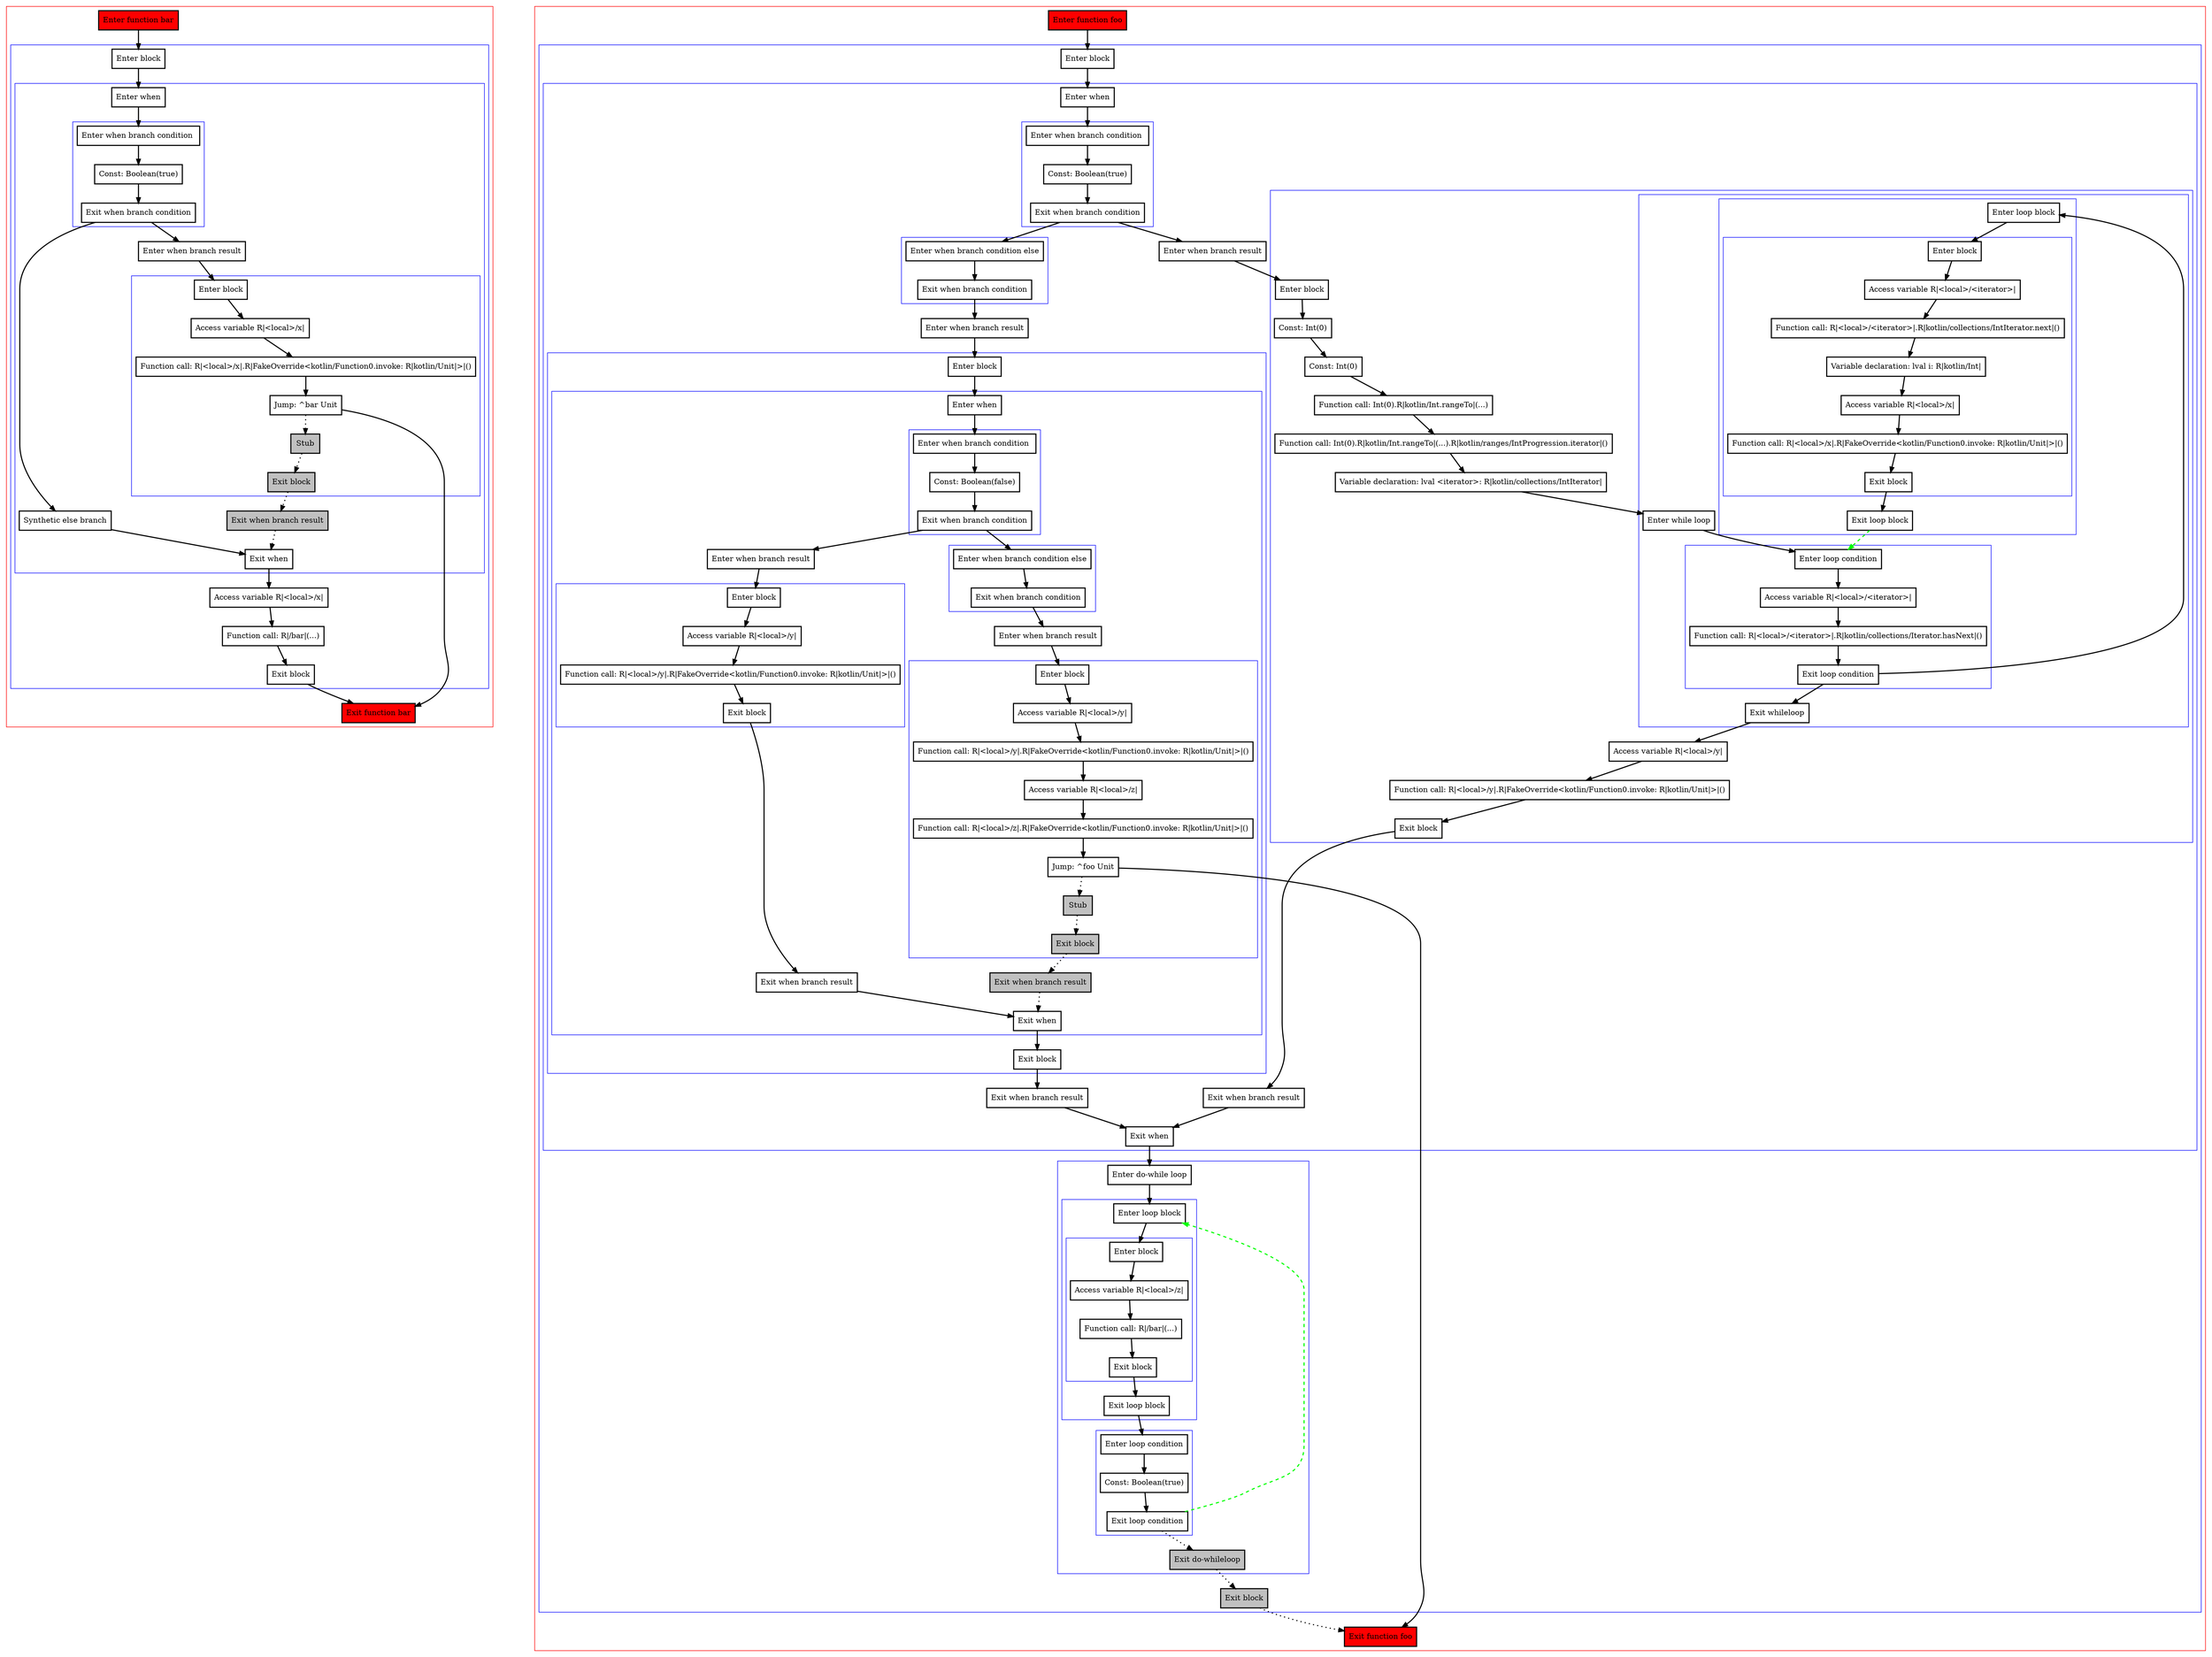 digraph flow_kt {
    graph [nodesep=3]
    node [shape=box penwidth=2]
    edge [penwidth=2]

    subgraph cluster_0 {
        color=red
        0 [label="Enter function bar" style="filled" fillcolor=red];
        subgraph cluster_1 {
            color=blue
            1 [label="Enter block"];
            subgraph cluster_2 {
                color=blue
                2 [label="Enter when"];
                subgraph cluster_3 {
                    color=blue
                    3 [label="Enter when branch condition "];
                    4 [label="Const: Boolean(true)"];
                    5 [label="Exit when branch condition"];
                }
                6 [label="Synthetic else branch"];
                7 [label="Enter when branch result"];
                subgraph cluster_4 {
                    color=blue
                    8 [label="Enter block"];
                    9 [label="Access variable R|<local>/x|"];
                    10 [label="Function call: R|<local>/x|.R|FakeOverride<kotlin/Function0.invoke: R|kotlin/Unit|>|()"];
                    11 [label="Jump: ^bar Unit"];
                    12 [label="Stub" style="filled" fillcolor=gray];
                    13 [label="Exit block" style="filled" fillcolor=gray];
                }
                14 [label="Exit when branch result" style="filled" fillcolor=gray];
                15 [label="Exit when"];
            }
            16 [label="Access variable R|<local>/x|"];
            17 [label="Function call: R|/bar|(...)"];
            18 [label="Exit block"];
        }
        19 [label="Exit function bar" style="filled" fillcolor=red];
    }
    0 -> {1};
    1 -> {2};
    2 -> {3};
    3 -> {4};
    4 -> {5};
    5 -> {7 6};
    6 -> {15};
    7 -> {8};
    8 -> {9};
    9 -> {10};
    10 -> {11};
    11 -> {19};
    11 -> {12} [style=dotted];
    12 -> {13} [style=dotted];
    13 -> {14} [style=dotted];
    14 -> {15} [style=dotted];
    15 -> {16};
    16 -> {17};
    17 -> {18};
    18 -> {19};

    subgraph cluster_5 {
        color=red
        20 [label="Enter function foo" style="filled" fillcolor=red];
        subgraph cluster_6 {
            color=blue
            21 [label="Enter block"];
            subgraph cluster_7 {
                color=blue
                22 [label="Enter when"];
                subgraph cluster_8 {
                    color=blue
                    23 [label="Enter when branch condition "];
                    24 [label="Const: Boolean(true)"];
                    25 [label="Exit when branch condition"];
                }
                subgraph cluster_9 {
                    color=blue
                    26 [label="Enter when branch condition else"];
                    27 [label="Exit when branch condition"];
                }
                28 [label="Enter when branch result"];
                subgraph cluster_10 {
                    color=blue
                    29 [label="Enter block"];
                    subgraph cluster_11 {
                        color=blue
                        30 [label="Enter when"];
                        subgraph cluster_12 {
                            color=blue
                            31 [label="Enter when branch condition "];
                            32 [label="Const: Boolean(false)"];
                            33 [label="Exit when branch condition"];
                        }
                        subgraph cluster_13 {
                            color=blue
                            34 [label="Enter when branch condition else"];
                            35 [label="Exit when branch condition"];
                        }
                        36 [label="Enter when branch result"];
                        subgraph cluster_14 {
                            color=blue
                            37 [label="Enter block"];
                            38 [label="Access variable R|<local>/y|"];
                            39 [label="Function call: R|<local>/y|.R|FakeOverride<kotlin/Function0.invoke: R|kotlin/Unit|>|()"];
                            40 [label="Access variable R|<local>/z|"];
                            41 [label="Function call: R|<local>/z|.R|FakeOverride<kotlin/Function0.invoke: R|kotlin/Unit|>|()"];
                            42 [label="Jump: ^foo Unit"];
                            43 [label="Stub" style="filled" fillcolor=gray];
                            44 [label="Exit block" style="filled" fillcolor=gray];
                        }
                        45 [label="Exit when branch result" style="filled" fillcolor=gray];
                        46 [label="Enter when branch result"];
                        subgraph cluster_15 {
                            color=blue
                            47 [label="Enter block"];
                            48 [label="Access variable R|<local>/y|"];
                            49 [label="Function call: R|<local>/y|.R|FakeOverride<kotlin/Function0.invoke: R|kotlin/Unit|>|()"];
                            50 [label="Exit block"];
                        }
                        51 [label="Exit when branch result"];
                        52 [label="Exit when"];
                    }
                    53 [label="Exit block"];
                }
                54 [label="Exit when branch result"];
                55 [label="Enter when branch result"];
                subgraph cluster_16 {
                    color=blue
                    56 [label="Enter block"];
                    57 [label="Const: Int(0)"];
                    58 [label="Const: Int(0)"];
                    59 [label="Function call: Int(0).R|kotlin/Int.rangeTo|(...)"];
                    60 [label="Function call: Int(0).R|kotlin/Int.rangeTo|(...).R|kotlin/ranges/IntProgression.iterator|()"];
                    61 [label="Variable declaration: lval <iterator>: R|kotlin/collections/IntIterator|"];
                    subgraph cluster_17 {
                        color=blue
                        62 [label="Enter while loop"];
                        subgraph cluster_18 {
                            color=blue
                            63 [label="Enter loop condition"];
                            64 [label="Access variable R|<local>/<iterator>|"];
                            65 [label="Function call: R|<local>/<iterator>|.R|kotlin/collections/Iterator.hasNext|()"];
                            66 [label="Exit loop condition"];
                        }
                        subgraph cluster_19 {
                            color=blue
                            67 [label="Enter loop block"];
                            subgraph cluster_20 {
                                color=blue
                                68 [label="Enter block"];
                                69 [label="Access variable R|<local>/<iterator>|"];
                                70 [label="Function call: R|<local>/<iterator>|.R|kotlin/collections/IntIterator.next|()"];
                                71 [label="Variable declaration: lval i: R|kotlin/Int|"];
                                72 [label="Access variable R|<local>/x|"];
                                73 [label="Function call: R|<local>/x|.R|FakeOverride<kotlin/Function0.invoke: R|kotlin/Unit|>|()"];
                                74 [label="Exit block"];
                            }
                            75 [label="Exit loop block"];
                        }
                        76 [label="Exit whileloop"];
                    }
                    77 [label="Access variable R|<local>/y|"];
                    78 [label="Function call: R|<local>/y|.R|FakeOverride<kotlin/Function0.invoke: R|kotlin/Unit|>|()"];
                    79 [label="Exit block"];
                }
                80 [label="Exit when branch result"];
                81 [label="Exit when"];
            }
            subgraph cluster_21 {
                color=blue
                82 [label="Enter do-while loop"];
                subgraph cluster_22 {
                    color=blue
                    83 [label="Enter loop block"];
                    subgraph cluster_23 {
                        color=blue
                        84 [label="Enter block"];
                        85 [label="Access variable R|<local>/z|"];
                        86 [label="Function call: R|/bar|(...)"];
                        87 [label="Exit block"];
                    }
                    88 [label="Exit loop block"];
                }
                subgraph cluster_24 {
                    color=blue
                    89 [label="Enter loop condition"];
                    90 [label="Const: Boolean(true)"];
                    91 [label="Exit loop condition"];
                }
                92 [label="Exit do-whileloop" style="filled" fillcolor=gray];
            }
            93 [label="Exit block" style="filled" fillcolor=gray];
        }
        94 [label="Exit function foo" style="filled" fillcolor=red];
    }
    20 -> {21};
    21 -> {22};
    22 -> {23};
    23 -> {24};
    24 -> {25};
    25 -> {55 26};
    26 -> {27};
    27 -> {28};
    28 -> {29};
    29 -> {30};
    30 -> {31};
    31 -> {32};
    32 -> {33};
    33 -> {46 34};
    34 -> {35};
    35 -> {36};
    36 -> {37};
    37 -> {38};
    38 -> {39};
    39 -> {40};
    40 -> {41};
    41 -> {42};
    42 -> {94};
    42 -> {43} [style=dotted];
    43 -> {44} [style=dotted];
    44 -> {45} [style=dotted];
    45 -> {52} [style=dotted];
    46 -> {47};
    47 -> {48};
    48 -> {49};
    49 -> {50};
    50 -> {51};
    51 -> {52};
    52 -> {53};
    53 -> {54};
    54 -> {81};
    55 -> {56};
    56 -> {57};
    57 -> {58};
    58 -> {59};
    59 -> {60};
    60 -> {61};
    61 -> {62};
    62 -> {63};
    63 -> {64};
    64 -> {65};
    65 -> {66};
    66 -> {76 67};
    67 -> {68};
    68 -> {69};
    69 -> {70};
    70 -> {71};
    71 -> {72};
    72 -> {73};
    73 -> {74};
    74 -> {75};
    75 -> {63} [color=green style=dashed];
    76 -> {77};
    77 -> {78};
    78 -> {79};
    79 -> {80};
    80 -> {81};
    81 -> {82};
    82 -> {83};
    83 -> {84};
    84 -> {85};
    85 -> {86};
    86 -> {87};
    87 -> {88};
    88 -> {89};
    89 -> {90};
    90 -> {91};
    91 -> {92} [style=dotted];
    91 -> {83} [color=green style=dashed];
    92 -> {93} [style=dotted];
    93 -> {94} [style=dotted];

}
